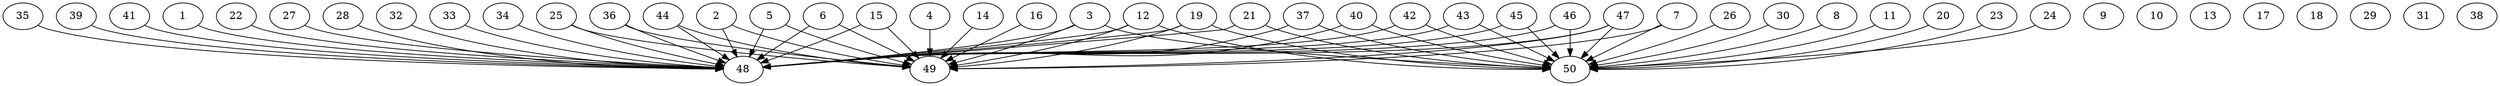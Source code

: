 // DAG automatically generated by daggen at Thu Oct  3 14:07:57 2019
// ./daggen --dot -n 50 --ccr 0.5 --fat 0.9 --regular 0.5 --density 0.6 --mindata 5242880 --maxdata 52428800 
digraph G {
  1 [size="63721472", alpha="0.13", expect_size="31860736"] 
  1 -> 48 [size ="31860736"]
  2 [size="83613696", alpha="0.17", expect_size="41806848"] 
  2 -> 48 [size ="41806848"]
  2 -> 49 [size ="41806848"]
  3 [size="88377344", alpha="0.19", expect_size="44188672"] 
  3 -> 48 [size ="44188672"]
  3 -> 49 [size ="44188672"]
  3 -> 50 [size ="44188672"]
  4 [size="56938496", alpha="0.13", expect_size="28469248"] 
  4 -> 49 [size ="28469248"]
  5 [size="17786880", alpha="0.20", expect_size="8893440"] 
  5 -> 48 [size ="8893440"]
  5 -> 49 [size ="8893440"]
  6 [size="99330048", alpha="0.08", expect_size="49665024"] 
  6 -> 48 [size ="49665024"]
  6 -> 49 [size ="49665024"]
  7 [size="43165696", alpha="0.14", expect_size="21582848"] 
  7 -> 49 [size ="21582848"]
  7 -> 50 [size ="21582848"]
  8 [size="38148096", alpha="0.17", expect_size="19074048"] 
  8 -> 50 [size ="19074048"]
  9 [size="93468672", alpha="0.16", expect_size="46734336"] 
  10 [size="48111616", alpha="0.14", expect_size="24055808"] 
  11 [size="83931136", alpha="0.03", expect_size="41965568"] 
  11 -> 50 [size ="41965568"]
  12 [size="49328128", alpha="0.20", expect_size="24664064"] 
  12 -> 48 [size ="24664064"]
  12 -> 49 [size ="24664064"]
  12 -> 50 [size ="24664064"]
  13 [size="33363968", alpha="0.02", expect_size="16681984"] 
  14 [size="28755968", alpha="0.08", expect_size="14377984"] 
  14 -> 49 [size ="14377984"]
  15 [size="88295424", alpha="0.10", expect_size="44147712"] 
  15 -> 48 [size ="44147712"]
  15 -> 49 [size ="44147712"]
  16 [size="86755328", alpha="0.20", expect_size="43377664"] 
  16 -> 49 [size ="43377664"]
  17 [size="28850176", alpha="0.11", expect_size="14425088"] 
  18 [size="96643072", alpha="0.00", expect_size="48321536"] 
  19 [size="82307072", alpha="0.08", expect_size="41153536"] 
  19 -> 48 [size ="41153536"]
  19 -> 49 [size ="41153536"]
  19 -> 50 [size ="41153536"]
  20 [size="61790208", alpha="0.08", expect_size="30895104"] 
  20 -> 50 [size ="30895104"]
  21 [size="35268608", alpha="0.19", expect_size="17634304"] 
  21 -> 48 [size ="17634304"]
  21 -> 50 [size ="17634304"]
  22 [size="47886336", alpha="0.06", expect_size="23943168"] 
  22 -> 48 [size ="23943168"]
  23 [size="45703168", alpha="0.09", expect_size="22851584"] 
  23 -> 50 [size ="22851584"]
  24 [size="54532096", alpha="0.02", expect_size="27266048"] 
  24 -> 50 [size ="27266048"]
  25 [size="92366848", alpha="0.16", expect_size="46183424"] 
  25 -> 48 [size ="46183424"]
  25 -> 49 [size ="46183424"]
  26 [size="45324288", alpha="0.09", expect_size="22662144"] 
  26 -> 50 [size ="22662144"]
  27 [size="43212800", alpha="0.10", expect_size="21606400"] 
  27 -> 48 [size ="21606400"]
  28 [size="93949952", alpha="0.16", expect_size="46974976"] 
  28 -> 48 [size ="46974976"]
  29 [size="95485952", alpha="0.19", expect_size="47742976"] 
  30 [size="39383040", alpha="0.11", expect_size="19691520"] 
  30 -> 50 [size ="19691520"]
  31 [size="76662784", alpha="0.18", expect_size="38331392"] 
  32 [size="71821312", alpha="0.14", expect_size="35910656"] 
  32 -> 48 [size ="35910656"]
  33 [size="97984512", alpha="0.14", expect_size="48992256"] 
  33 -> 48 [size ="48992256"]
  34 [size="44304384", alpha="0.18", expect_size="22152192"] 
  34 -> 48 [size ="22152192"]
  35 [size="51605504", alpha="0.19", expect_size="25802752"] 
  35 -> 48 [size ="25802752"]
  36 [size="32819200", alpha="0.16", expect_size="16409600"] 
  36 -> 48 [size ="16409600"]
  36 -> 49 [size ="16409600"]
  37 [size="76791808", alpha="0.16", expect_size="38395904"] 
  37 -> 48 [size ="38395904"]
  37 -> 50 [size ="38395904"]
  38 [size="27457536", alpha="0.15", expect_size="13728768"] 
  39 [size="101226496", alpha="0.09", expect_size="50613248"] 
  39 -> 48 [size ="50613248"]
  40 [size="97966080", alpha="0.15", expect_size="48983040"] 
  40 -> 48 [size ="48983040"]
  40 -> 50 [size ="48983040"]
  41 [size="55304192", alpha="0.05", expect_size="27652096"] 
  41 -> 48 [size ="27652096"]
  42 [size="46684160", alpha="0.03", expect_size="23342080"] 
  42 -> 48 [size ="23342080"]
  42 -> 50 [size ="23342080"]
  43 [size="16580608", alpha="0.09", expect_size="8290304"] 
  43 -> 48 [size ="8290304"]
  43 -> 50 [size ="8290304"]
  44 [size="82241536", alpha="0.04", expect_size="41120768"] 
  44 -> 48 [size ="41120768"]
  44 -> 49 [size ="41120768"]
  45 [size="73195520", alpha="0.16", expect_size="36597760"] 
  45 -> 48 [size ="36597760"]
  45 -> 50 [size ="36597760"]
  46 [size="67254272", alpha="0.16", expect_size="33627136"] 
  46 -> 48 [size ="33627136"]
  46 -> 50 [size ="33627136"]
  47 [size="46315520", alpha="0.03", expect_size="23157760"] 
  47 -> 48 [size ="23157760"]
  47 -> 49 [size ="23157760"]
  47 -> 50 [size ="23157760"]
  48 [size="28743680", alpha="0.07", expect_size="14371840"] 
  49 [size="100696064", alpha="0.10", expect_size="50348032"] 
  50 [size="50878464", alpha="0.18", expect_size="25439232"] 
}
